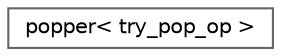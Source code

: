 digraph "类继承关系图"
{
 // LATEX_PDF_SIZE
  bgcolor="transparent";
  edge [fontname=Helvetica,fontsize=10,labelfontname=Helvetica,labelfontsize=10];
  node [fontname=Helvetica,fontsize=10,shape=box,height=0.2,width=0.4];
  rankdir="LR";
  Node0 [id="Node000000",label="popper\< try_pop_op \>",height=0.2,width=0.4,color="grey40", fillcolor="white", style="filled",URL="$structpopper_3_01try__pop__op_01_4.html",tooltip=" "];
}
